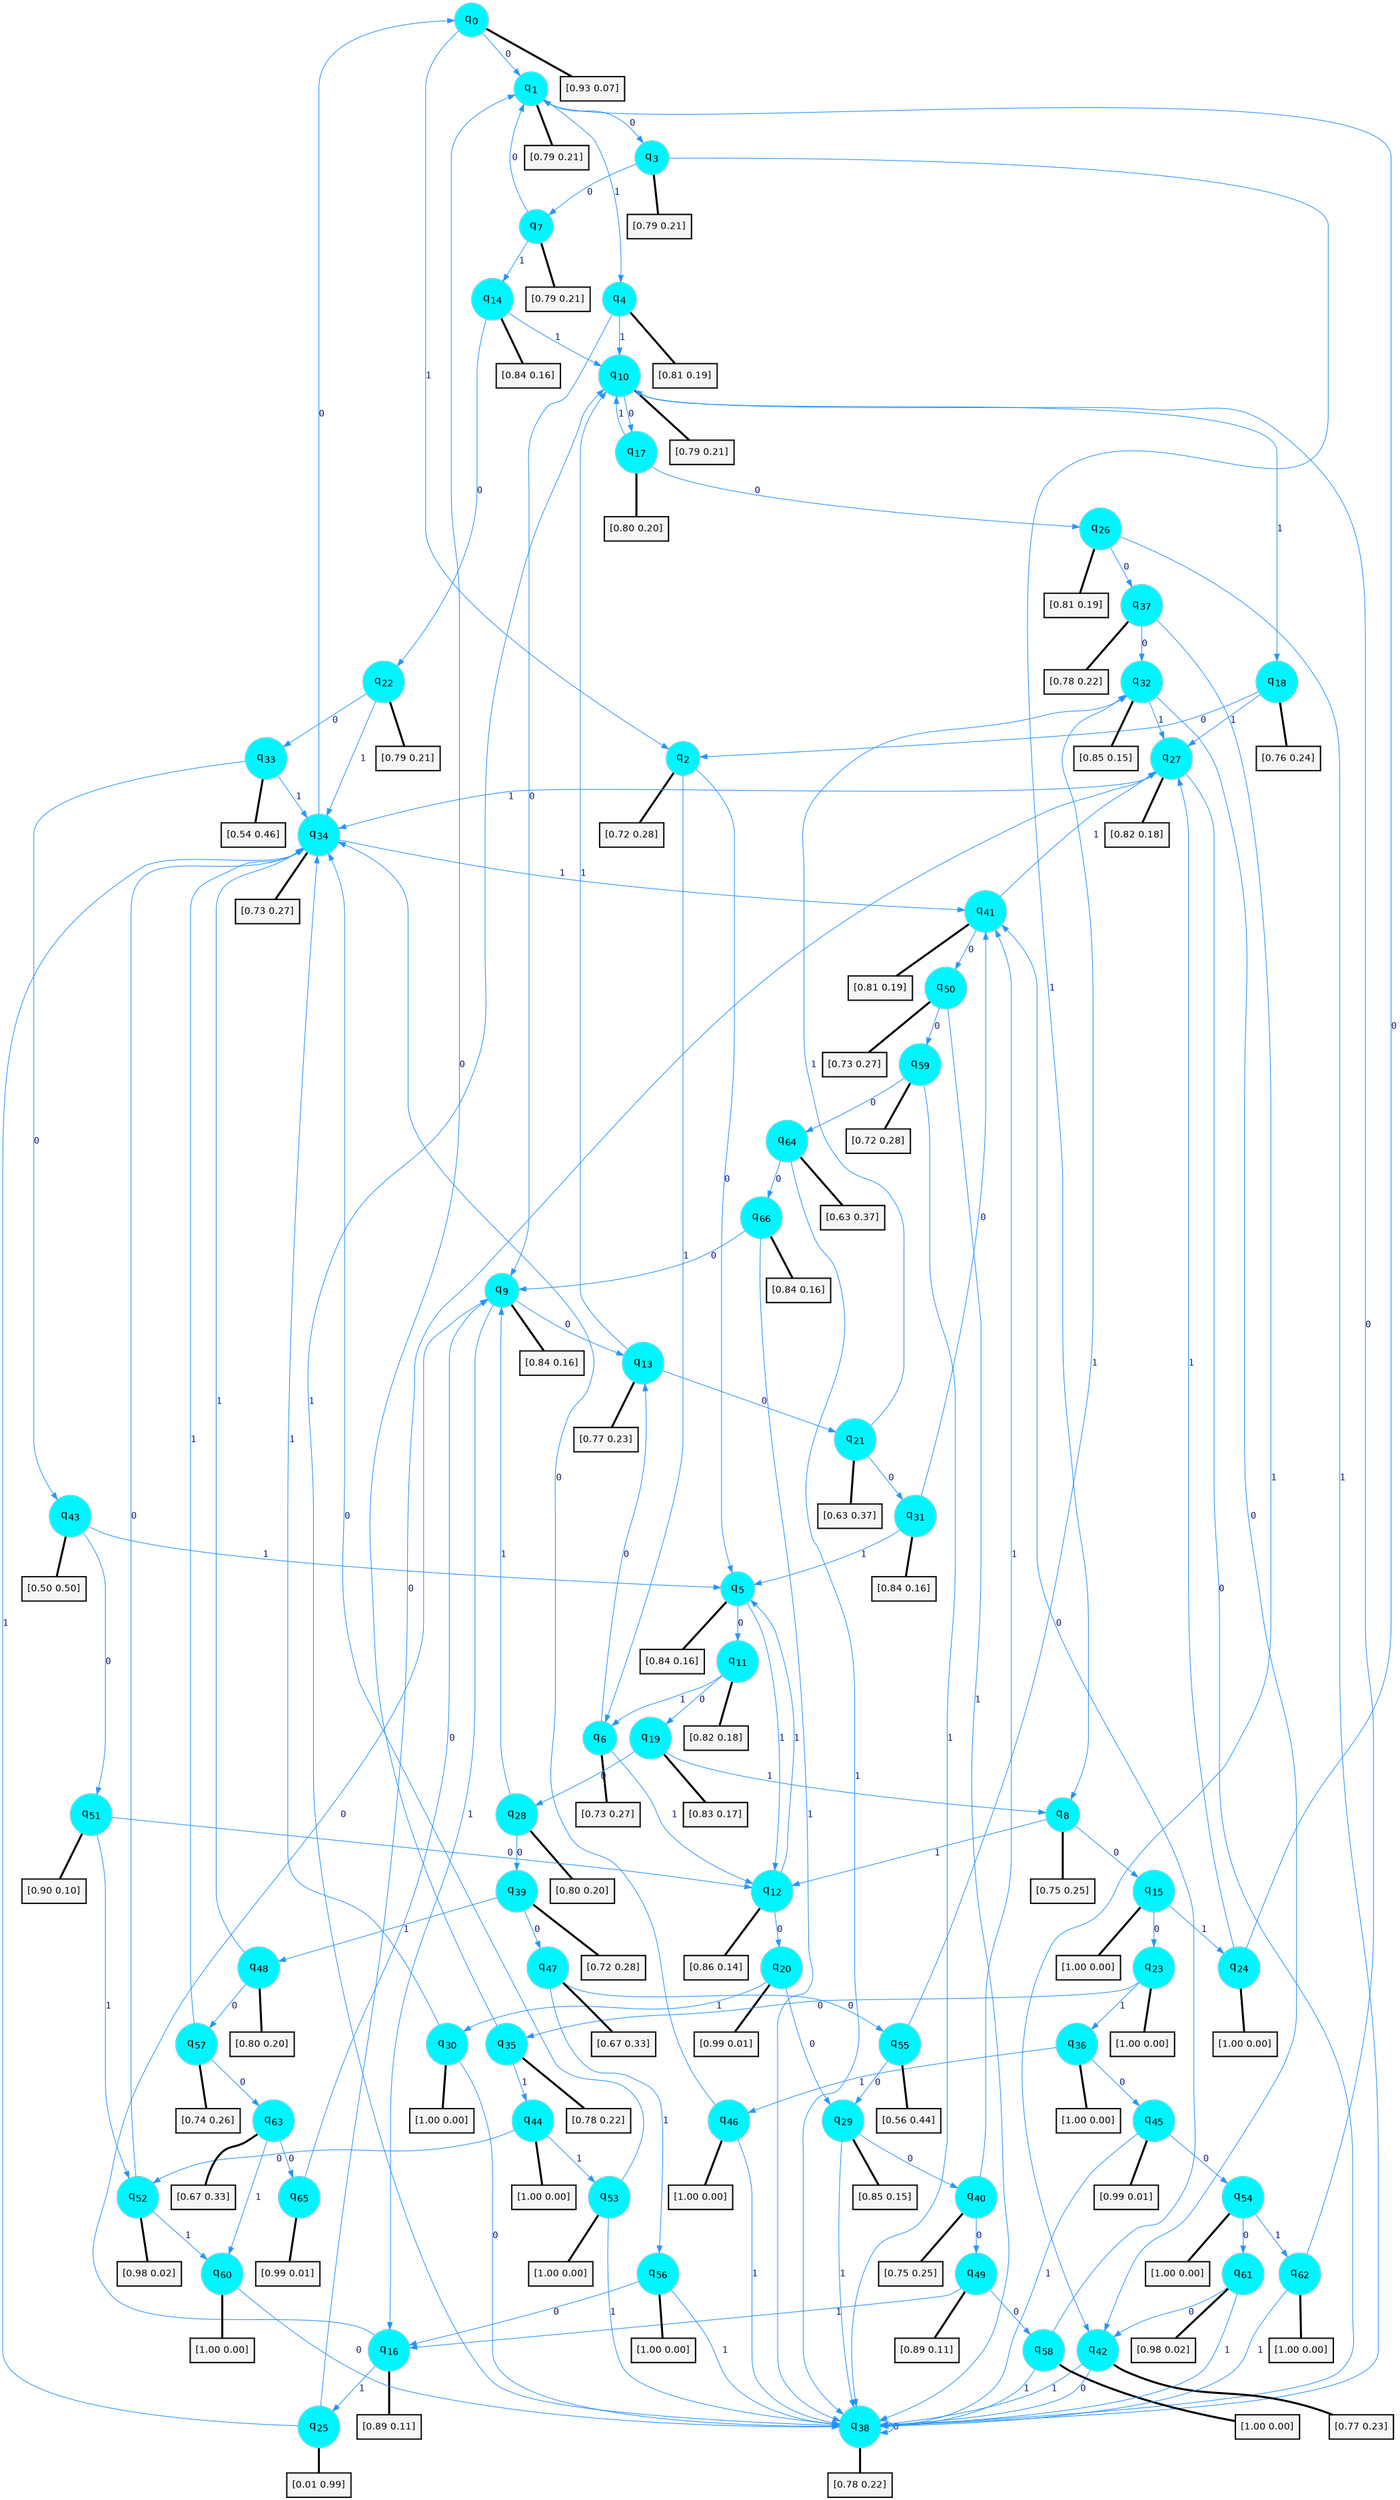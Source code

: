 digraph G {
graph [
bgcolor=transparent, dpi=300, rankdir=TD, size="40,25"];
node [
color=gray, fillcolor=turquoise1, fontcolor=black, fontname=Helvetica, fontsize=16, fontweight=bold, shape=circle, style=filled];
edge [
arrowsize=1, color=dodgerblue1, fontcolor=midnightblue, fontname=courier, fontweight=bold, penwidth=1, style=solid, weight=20];
0[label=<q<SUB>0</SUB>>];
1[label=<q<SUB>1</SUB>>];
2[label=<q<SUB>2</SUB>>];
3[label=<q<SUB>3</SUB>>];
4[label=<q<SUB>4</SUB>>];
5[label=<q<SUB>5</SUB>>];
6[label=<q<SUB>6</SUB>>];
7[label=<q<SUB>7</SUB>>];
8[label=<q<SUB>8</SUB>>];
9[label=<q<SUB>9</SUB>>];
10[label=<q<SUB>10</SUB>>];
11[label=<q<SUB>11</SUB>>];
12[label=<q<SUB>12</SUB>>];
13[label=<q<SUB>13</SUB>>];
14[label=<q<SUB>14</SUB>>];
15[label=<q<SUB>15</SUB>>];
16[label=<q<SUB>16</SUB>>];
17[label=<q<SUB>17</SUB>>];
18[label=<q<SUB>18</SUB>>];
19[label=<q<SUB>19</SUB>>];
20[label=<q<SUB>20</SUB>>];
21[label=<q<SUB>21</SUB>>];
22[label=<q<SUB>22</SUB>>];
23[label=<q<SUB>23</SUB>>];
24[label=<q<SUB>24</SUB>>];
25[label=<q<SUB>25</SUB>>];
26[label=<q<SUB>26</SUB>>];
27[label=<q<SUB>27</SUB>>];
28[label=<q<SUB>28</SUB>>];
29[label=<q<SUB>29</SUB>>];
30[label=<q<SUB>30</SUB>>];
31[label=<q<SUB>31</SUB>>];
32[label=<q<SUB>32</SUB>>];
33[label=<q<SUB>33</SUB>>];
34[label=<q<SUB>34</SUB>>];
35[label=<q<SUB>35</SUB>>];
36[label=<q<SUB>36</SUB>>];
37[label=<q<SUB>37</SUB>>];
38[label=<q<SUB>38</SUB>>];
39[label=<q<SUB>39</SUB>>];
40[label=<q<SUB>40</SUB>>];
41[label=<q<SUB>41</SUB>>];
42[label=<q<SUB>42</SUB>>];
43[label=<q<SUB>43</SUB>>];
44[label=<q<SUB>44</SUB>>];
45[label=<q<SUB>45</SUB>>];
46[label=<q<SUB>46</SUB>>];
47[label=<q<SUB>47</SUB>>];
48[label=<q<SUB>48</SUB>>];
49[label=<q<SUB>49</SUB>>];
50[label=<q<SUB>50</SUB>>];
51[label=<q<SUB>51</SUB>>];
52[label=<q<SUB>52</SUB>>];
53[label=<q<SUB>53</SUB>>];
54[label=<q<SUB>54</SUB>>];
55[label=<q<SUB>55</SUB>>];
56[label=<q<SUB>56</SUB>>];
57[label=<q<SUB>57</SUB>>];
58[label=<q<SUB>58</SUB>>];
59[label=<q<SUB>59</SUB>>];
60[label=<q<SUB>60</SUB>>];
61[label=<q<SUB>61</SUB>>];
62[label=<q<SUB>62</SUB>>];
63[label=<q<SUB>63</SUB>>];
64[label=<q<SUB>64</SUB>>];
65[label=<q<SUB>65</SUB>>];
66[label=<q<SUB>66</SUB>>];
67[label="[0.93 0.07]", shape=box,fontcolor=black, fontname=Helvetica, fontsize=14, penwidth=2, fillcolor=whitesmoke,color=black];
68[label="[0.79 0.21]", shape=box,fontcolor=black, fontname=Helvetica, fontsize=14, penwidth=2, fillcolor=whitesmoke,color=black];
69[label="[0.72 0.28]", shape=box,fontcolor=black, fontname=Helvetica, fontsize=14, penwidth=2, fillcolor=whitesmoke,color=black];
70[label="[0.79 0.21]", shape=box,fontcolor=black, fontname=Helvetica, fontsize=14, penwidth=2, fillcolor=whitesmoke,color=black];
71[label="[0.81 0.19]", shape=box,fontcolor=black, fontname=Helvetica, fontsize=14, penwidth=2, fillcolor=whitesmoke,color=black];
72[label="[0.84 0.16]", shape=box,fontcolor=black, fontname=Helvetica, fontsize=14, penwidth=2, fillcolor=whitesmoke,color=black];
73[label="[0.73 0.27]", shape=box,fontcolor=black, fontname=Helvetica, fontsize=14, penwidth=2, fillcolor=whitesmoke,color=black];
74[label="[0.79 0.21]", shape=box,fontcolor=black, fontname=Helvetica, fontsize=14, penwidth=2, fillcolor=whitesmoke,color=black];
75[label="[0.75 0.25]", shape=box,fontcolor=black, fontname=Helvetica, fontsize=14, penwidth=2, fillcolor=whitesmoke,color=black];
76[label="[0.84 0.16]", shape=box,fontcolor=black, fontname=Helvetica, fontsize=14, penwidth=2, fillcolor=whitesmoke,color=black];
77[label="[0.79 0.21]", shape=box,fontcolor=black, fontname=Helvetica, fontsize=14, penwidth=2, fillcolor=whitesmoke,color=black];
78[label="[0.82 0.18]", shape=box,fontcolor=black, fontname=Helvetica, fontsize=14, penwidth=2, fillcolor=whitesmoke,color=black];
79[label="[0.86 0.14]", shape=box,fontcolor=black, fontname=Helvetica, fontsize=14, penwidth=2, fillcolor=whitesmoke,color=black];
80[label="[0.77 0.23]", shape=box,fontcolor=black, fontname=Helvetica, fontsize=14, penwidth=2, fillcolor=whitesmoke,color=black];
81[label="[0.84 0.16]", shape=box,fontcolor=black, fontname=Helvetica, fontsize=14, penwidth=2, fillcolor=whitesmoke,color=black];
82[label="[1.00 0.00]", shape=box,fontcolor=black, fontname=Helvetica, fontsize=14, penwidth=2, fillcolor=whitesmoke,color=black];
83[label="[0.89 0.11]", shape=box,fontcolor=black, fontname=Helvetica, fontsize=14, penwidth=2, fillcolor=whitesmoke,color=black];
84[label="[0.80 0.20]", shape=box,fontcolor=black, fontname=Helvetica, fontsize=14, penwidth=2, fillcolor=whitesmoke,color=black];
85[label="[0.76 0.24]", shape=box,fontcolor=black, fontname=Helvetica, fontsize=14, penwidth=2, fillcolor=whitesmoke,color=black];
86[label="[0.83 0.17]", shape=box,fontcolor=black, fontname=Helvetica, fontsize=14, penwidth=2, fillcolor=whitesmoke,color=black];
87[label="[0.99 0.01]", shape=box,fontcolor=black, fontname=Helvetica, fontsize=14, penwidth=2, fillcolor=whitesmoke,color=black];
88[label="[0.63 0.37]", shape=box,fontcolor=black, fontname=Helvetica, fontsize=14, penwidth=2, fillcolor=whitesmoke,color=black];
89[label="[0.79 0.21]", shape=box,fontcolor=black, fontname=Helvetica, fontsize=14, penwidth=2, fillcolor=whitesmoke,color=black];
90[label="[1.00 0.00]", shape=box,fontcolor=black, fontname=Helvetica, fontsize=14, penwidth=2, fillcolor=whitesmoke,color=black];
91[label="[1.00 0.00]", shape=box,fontcolor=black, fontname=Helvetica, fontsize=14, penwidth=2, fillcolor=whitesmoke,color=black];
92[label="[0.01 0.99]", shape=box,fontcolor=black, fontname=Helvetica, fontsize=14, penwidth=2, fillcolor=whitesmoke,color=black];
93[label="[0.81 0.19]", shape=box,fontcolor=black, fontname=Helvetica, fontsize=14, penwidth=2, fillcolor=whitesmoke,color=black];
94[label="[0.82 0.18]", shape=box,fontcolor=black, fontname=Helvetica, fontsize=14, penwidth=2, fillcolor=whitesmoke,color=black];
95[label="[0.80 0.20]", shape=box,fontcolor=black, fontname=Helvetica, fontsize=14, penwidth=2, fillcolor=whitesmoke,color=black];
96[label="[0.85 0.15]", shape=box,fontcolor=black, fontname=Helvetica, fontsize=14, penwidth=2, fillcolor=whitesmoke,color=black];
97[label="[1.00 0.00]", shape=box,fontcolor=black, fontname=Helvetica, fontsize=14, penwidth=2, fillcolor=whitesmoke,color=black];
98[label="[0.84 0.16]", shape=box,fontcolor=black, fontname=Helvetica, fontsize=14, penwidth=2, fillcolor=whitesmoke,color=black];
99[label="[0.85 0.15]", shape=box,fontcolor=black, fontname=Helvetica, fontsize=14, penwidth=2, fillcolor=whitesmoke,color=black];
100[label="[0.54 0.46]", shape=box,fontcolor=black, fontname=Helvetica, fontsize=14, penwidth=2, fillcolor=whitesmoke,color=black];
101[label="[0.73 0.27]", shape=box,fontcolor=black, fontname=Helvetica, fontsize=14, penwidth=2, fillcolor=whitesmoke,color=black];
102[label="[0.78 0.22]", shape=box,fontcolor=black, fontname=Helvetica, fontsize=14, penwidth=2, fillcolor=whitesmoke,color=black];
103[label="[1.00 0.00]", shape=box,fontcolor=black, fontname=Helvetica, fontsize=14, penwidth=2, fillcolor=whitesmoke,color=black];
104[label="[0.78 0.22]", shape=box,fontcolor=black, fontname=Helvetica, fontsize=14, penwidth=2, fillcolor=whitesmoke,color=black];
105[label="[0.78 0.22]", shape=box,fontcolor=black, fontname=Helvetica, fontsize=14, penwidth=2, fillcolor=whitesmoke,color=black];
106[label="[0.72 0.28]", shape=box,fontcolor=black, fontname=Helvetica, fontsize=14, penwidth=2, fillcolor=whitesmoke,color=black];
107[label="[0.75 0.25]", shape=box,fontcolor=black, fontname=Helvetica, fontsize=14, penwidth=2, fillcolor=whitesmoke,color=black];
108[label="[0.81 0.19]", shape=box,fontcolor=black, fontname=Helvetica, fontsize=14, penwidth=2, fillcolor=whitesmoke,color=black];
109[label="[0.77 0.23]", shape=box,fontcolor=black, fontname=Helvetica, fontsize=14, penwidth=2, fillcolor=whitesmoke,color=black];
110[label="[0.50 0.50]", shape=box,fontcolor=black, fontname=Helvetica, fontsize=14, penwidth=2, fillcolor=whitesmoke,color=black];
111[label="[1.00 0.00]", shape=box,fontcolor=black, fontname=Helvetica, fontsize=14, penwidth=2, fillcolor=whitesmoke,color=black];
112[label="[0.99 0.01]", shape=box,fontcolor=black, fontname=Helvetica, fontsize=14, penwidth=2, fillcolor=whitesmoke,color=black];
113[label="[1.00 0.00]", shape=box,fontcolor=black, fontname=Helvetica, fontsize=14, penwidth=2, fillcolor=whitesmoke,color=black];
114[label="[0.67 0.33]", shape=box,fontcolor=black, fontname=Helvetica, fontsize=14, penwidth=2, fillcolor=whitesmoke,color=black];
115[label="[0.80 0.20]", shape=box,fontcolor=black, fontname=Helvetica, fontsize=14, penwidth=2, fillcolor=whitesmoke,color=black];
116[label="[0.89 0.11]", shape=box,fontcolor=black, fontname=Helvetica, fontsize=14, penwidth=2, fillcolor=whitesmoke,color=black];
117[label="[0.73 0.27]", shape=box,fontcolor=black, fontname=Helvetica, fontsize=14, penwidth=2, fillcolor=whitesmoke,color=black];
118[label="[0.90 0.10]", shape=box,fontcolor=black, fontname=Helvetica, fontsize=14, penwidth=2, fillcolor=whitesmoke,color=black];
119[label="[0.98 0.02]", shape=box,fontcolor=black, fontname=Helvetica, fontsize=14, penwidth=2, fillcolor=whitesmoke,color=black];
120[label="[1.00 0.00]", shape=box,fontcolor=black, fontname=Helvetica, fontsize=14, penwidth=2, fillcolor=whitesmoke,color=black];
121[label="[1.00 0.00]", shape=box,fontcolor=black, fontname=Helvetica, fontsize=14, penwidth=2, fillcolor=whitesmoke,color=black];
122[label="[0.56 0.44]", shape=box,fontcolor=black, fontname=Helvetica, fontsize=14, penwidth=2, fillcolor=whitesmoke,color=black];
123[label="[1.00 0.00]", shape=box,fontcolor=black, fontname=Helvetica, fontsize=14, penwidth=2, fillcolor=whitesmoke,color=black];
124[label="[0.74 0.26]", shape=box,fontcolor=black, fontname=Helvetica, fontsize=14, penwidth=2, fillcolor=whitesmoke,color=black];
125[label="[1.00 0.00]", shape=box,fontcolor=black, fontname=Helvetica, fontsize=14, penwidth=2, fillcolor=whitesmoke,color=black];
126[label="[0.72 0.28]", shape=box,fontcolor=black, fontname=Helvetica, fontsize=14, penwidth=2, fillcolor=whitesmoke,color=black];
127[label="[1.00 0.00]", shape=box,fontcolor=black, fontname=Helvetica, fontsize=14, penwidth=2, fillcolor=whitesmoke,color=black];
128[label="[0.98 0.02]", shape=box,fontcolor=black, fontname=Helvetica, fontsize=14, penwidth=2, fillcolor=whitesmoke,color=black];
129[label="[1.00 0.00]", shape=box,fontcolor=black, fontname=Helvetica, fontsize=14, penwidth=2, fillcolor=whitesmoke,color=black];
130[label="[0.67 0.33]", shape=box,fontcolor=black, fontname=Helvetica, fontsize=14, penwidth=2, fillcolor=whitesmoke,color=black];
131[label="[0.63 0.37]", shape=box,fontcolor=black, fontname=Helvetica, fontsize=14, penwidth=2, fillcolor=whitesmoke,color=black];
132[label="[0.99 0.01]", shape=box,fontcolor=black, fontname=Helvetica, fontsize=14, penwidth=2, fillcolor=whitesmoke,color=black];
133[label="[0.84 0.16]", shape=box,fontcolor=black, fontname=Helvetica, fontsize=14, penwidth=2, fillcolor=whitesmoke,color=black];
0->1 [label=0];
0->2 [label=1];
0->67 [arrowhead=none, penwidth=3,color=black];
1->3 [label=0];
1->4 [label=1];
1->68 [arrowhead=none, penwidth=3,color=black];
2->5 [label=0];
2->6 [label=1];
2->69 [arrowhead=none, penwidth=3,color=black];
3->7 [label=0];
3->8 [label=1];
3->70 [arrowhead=none, penwidth=3,color=black];
4->9 [label=0];
4->10 [label=1];
4->71 [arrowhead=none, penwidth=3,color=black];
5->11 [label=0];
5->12 [label=1];
5->72 [arrowhead=none, penwidth=3,color=black];
6->13 [label=0];
6->12 [label=1];
6->73 [arrowhead=none, penwidth=3,color=black];
7->1 [label=0];
7->14 [label=1];
7->74 [arrowhead=none, penwidth=3,color=black];
8->15 [label=0];
8->12 [label=1];
8->75 [arrowhead=none, penwidth=3,color=black];
9->13 [label=0];
9->16 [label=1];
9->76 [arrowhead=none, penwidth=3,color=black];
10->17 [label=0];
10->18 [label=1];
10->77 [arrowhead=none, penwidth=3,color=black];
11->19 [label=0];
11->6 [label=1];
11->78 [arrowhead=none, penwidth=3,color=black];
12->20 [label=0];
12->5 [label=1];
12->79 [arrowhead=none, penwidth=3,color=black];
13->21 [label=0];
13->10 [label=1];
13->80 [arrowhead=none, penwidth=3,color=black];
14->22 [label=0];
14->10 [label=1];
14->81 [arrowhead=none, penwidth=3,color=black];
15->23 [label=0];
15->24 [label=1];
15->82 [arrowhead=none, penwidth=3,color=black];
16->9 [label=0];
16->25 [label=1];
16->83 [arrowhead=none, penwidth=3,color=black];
17->26 [label=0];
17->10 [label=1];
17->84 [arrowhead=none, penwidth=3,color=black];
18->2 [label=0];
18->27 [label=1];
18->85 [arrowhead=none, penwidth=3,color=black];
19->28 [label=0];
19->8 [label=1];
19->86 [arrowhead=none, penwidth=3,color=black];
20->29 [label=0];
20->30 [label=1];
20->87 [arrowhead=none, penwidth=3,color=black];
21->31 [label=0];
21->32 [label=1];
21->88 [arrowhead=none, penwidth=3,color=black];
22->33 [label=0];
22->34 [label=1];
22->89 [arrowhead=none, penwidth=3,color=black];
23->35 [label=0];
23->36 [label=1];
23->90 [arrowhead=none, penwidth=3,color=black];
24->1 [label=0];
24->27 [label=1];
24->91 [arrowhead=none, penwidth=3,color=black];
25->27 [label=0];
25->34 [label=1];
25->92 [arrowhead=none, penwidth=3,color=black];
26->37 [label=0];
26->38 [label=1];
26->93 [arrowhead=none, penwidth=3,color=black];
27->38 [label=0];
27->34 [label=1];
27->94 [arrowhead=none, penwidth=3,color=black];
28->39 [label=0];
28->9 [label=1];
28->95 [arrowhead=none, penwidth=3,color=black];
29->40 [label=0];
29->38 [label=1];
29->96 [arrowhead=none, penwidth=3,color=black];
30->38 [label=0];
30->34 [label=1];
30->97 [arrowhead=none, penwidth=3,color=black];
31->41 [label=0];
31->5 [label=1];
31->98 [arrowhead=none, penwidth=3,color=black];
32->42 [label=0];
32->27 [label=1];
32->99 [arrowhead=none, penwidth=3,color=black];
33->43 [label=0];
33->34 [label=1];
33->100 [arrowhead=none, penwidth=3,color=black];
34->0 [label=0];
34->41 [label=1];
34->101 [arrowhead=none, penwidth=3,color=black];
35->1 [label=0];
35->44 [label=1];
35->102 [arrowhead=none, penwidth=3,color=black];
36->45 [label=0];
36->46 [label=1];
36->103 [arrowhead=none, penwidth=3,color=black];
37->32 [label=0];
37->42 [label=1];
37->104 [arrowhead=none, penwidth=3,color=black];
38->38 [label=0];
38->10 [label=1];
38->105 [arrowhead=none, penwidth=3,color=black];
39->47 [label=0];
39->48 [label=1];
39->106 [arrowhead=none, penwidth=3,color=black];
40->49 [label=0];
40->41 [label=1];
40->107 [arrowhead=none, penwidth=3,color=black];
41->50 [label=0];
41->27 [label=1];
41->108 [arrowhead=none, penwidth=3,color=black];
42->38 [label=0];
42->38 [label=1];
42->109 [arrowhead=none, penwidth=3,color=black];
43->51 [label=0];
43->5 [label=1];
43->110 [arrowhead=none, penwidth=3,color=black];
44->52 [label=0];
44->53 [label=1];
44->111 [arrowhead=none, penwidth=3,color=black];
45->54 [label=0];
45->38 [label=1];
45->112 [arrowhead=none, penwidth=3,color=black];
46->34 [label=0];
46->38 [label=1];
46->113 [arrowhead=none, penwidth=3,color=black];
47->55 [label=0];
47->56 [label=1];
47->114 [arrowhead=none, penwidth=3,color=black];
48->57 [label=0];
48->34 [label=1];
48->115 [arrowhead=none, penwidth=3,color=black];
49->58 [label=0];
49->16 [label=1];
49->116 [arrowhead=none, penwidth=3,color=black];
50->59 [label=0];
50->38 [label=1];
50->117 [arrowhead=none, penwidth=3,color=black];
51->12 [label=0];
51->52 [label=1];
51->118 [arrowhead=none, penwidth=3,color=black];
52->34 [label=0];
52->60 [label=1];
52->119 [arrowhead=none, penwidth=3,color=black];
53->34 [label=0];
53->38 [label=1];
53->120 [arrowhead=none, penwidth=3,color=black];
54->61 [label=0];
54->62 [label=1];
54->121 [arrowhead=none, penwidth=3,color=black];
55->29 [label=0];
55->32 [label=1];
55->122 [arrowhead=none, penwidth=3,color=black];
56->16 [label=0];
56->38 [label=1];
56->123 [arrowhead=none, penwidth=3,color=black];
57->63 [label=0];
57->34 [label=1];
57->124 [arrowhead=none, penwidth=3,color=black];
58->41 [label=0];
58->38 [label=1];
58->125 [arrowhead=none, penwidth=3,color=black];
59->64 [label=0];
59->38 [label=1];
59->126 [arrowhead=none, penwidth=3,color=black];
60->38 [label=0];
60->127 [arrowhead=none, penwidth=3,color=black];
61->42 [label=0];
61->38 [label=1];
61->128 [arrowhead=none, penwidth=3,color=black];
62->10 [label=0];
62->38 [label=1];
62->129 [arrowhead=none, penwidth=3,color=black];
63->65 [label=0];
63->60 [label=1];
63->130 [arrowhead=none, penwidth=3,color=black];
64->66 [label=0];
64->38 [label=1];
64->131 [arrowhead=none, penwidth=3,color=black];
65->9 [label=0];
65->132 [arrowhead=none, penwidth=3,color=black];
66->9 [label=0];
66->38 [label=1];
66->133 [arrowhead=none, penwidth=3,color=black];
}
